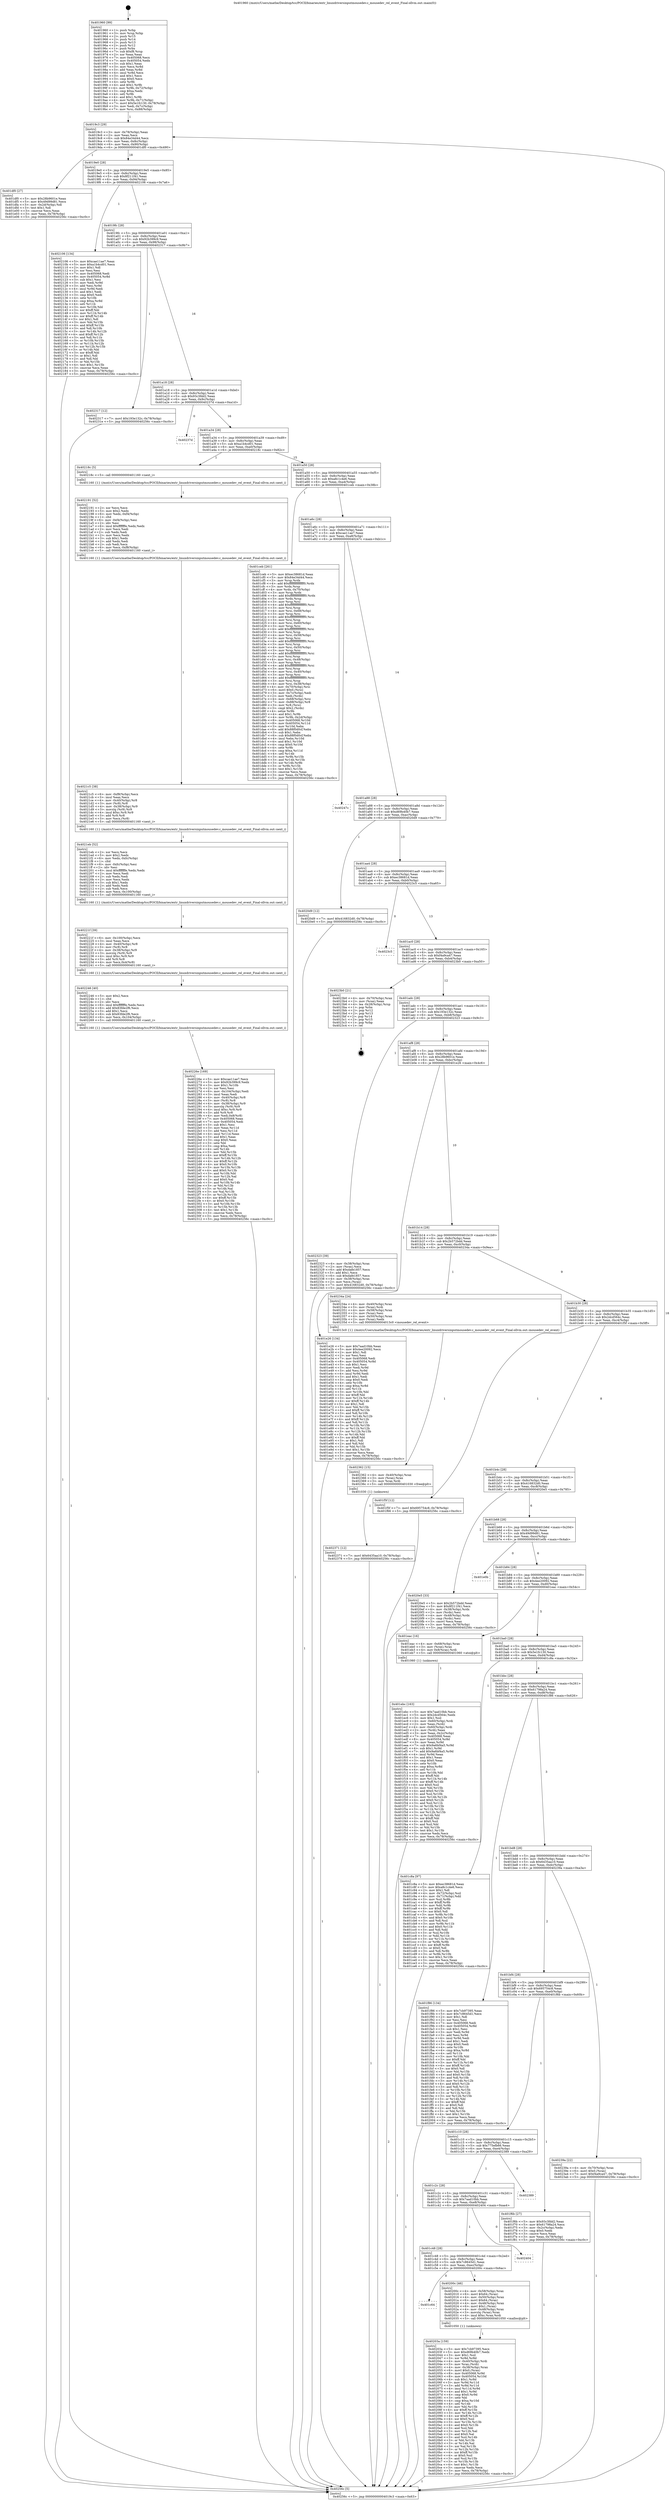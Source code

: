 digraph "0x401960" {
  label = "0x401960 (/mnt/c/Users/mathe/Desktop/tcc/POCII/binaries/extr_linuxdriversinputmousedev.c_mousedev_rel_event_Final-ollvm.out::main(0))"
  labelloc = "t"
  node[shape=record]

  Entry [label="",width=0.3,height=0.3,shape=circle,fillcolor=black,style=filled]
  "0x4019c3" [label="{
     0x4019c3 [29]\l
     | [instrs]\l
     &nbsp;&nbsp;0x4019c3 \<+3\>: mov -0x78(%rbp),%eax\l
     &nbsp;&nbsp;0x4019c6 \<+2\>: mov %eax,%ecx\l
     &nbsp;&nbsp;0x4019c8 \<+6\>: sub $0x84e34d44,%ecx\l
     &nbsp;&nbsp;0x4019ce \<+6\>: mov %eax,-0x8c(%rbp)\l
     &nbsp;&nbsp;0x4019d4 \<+6\>: mov %ecx,-0x90(%rbp)\l
     &nbsp;&nbsp;0x4019da \<+6\>: je 0000000000401df0 \<main+0x490\>\l
  }"]
  "0x401df0" [label="{
     0x401df0 [27]\l
     | [instrs]\l
     &nbsp;&nbsp;0x401df0 \<+5\>: mov $0x28b9601e,%eax\l
     &nbsp;&nbsp;0x401df5 \<+5\>: mov $0x49d99d81,%ecx\l
     &nbsp;&nbsp;0x401dfa \<+3\>: mov -0x2d(%rbp),%dl\l
     &nbsp;&nbsp;0x401dfd \<+3\>: test $0x1,%dl\l
     &nbsp;&nbsp;0x401e00 \<+3\>: cmovne %ecx,%eax\l
     &nbsp;&nbsp;0x401e03 \<+3\>: mov %eax,-0x78(%rbp)\l
     &nbsp;&nbsp;0x401e06 \<+5\>: jmp 000000000040256c \<main+0xc0c\>\l
  }"]
  "0x4019e0" [label="{
     0x4019e0 [28]\l
     | [instrs]\l
     &nbsp;&nbsp;0x4019e0 \<+5\>: jmp 00000000004019e5 \<main+0x85\>\l
     &nbsp;&nbsp;0x4019e5 \<+6\>: mov -0x8c(%rbp),%eax\l
     &nbsp;&nbsp;0x4019eb \<+5\>: sub $0x8f211f41,%eax\l
     &nbsp;&nbsp;0x4019f0 \<+6\>: mov %eax,-0x94(%rbp)\l
     &nbsp;&nbsp;0x4019f6 \<+6\>: je 0000000000402106 \<main+0x7a6\>\l
  }"]
  Exit [label="",width=0.3,height=0.3,shape=circle,fillcolor=black,style=filled,peripheries=2]
  "0x402106" [label="{
     0x402106 [134]\l
     | [instrs]\l
     &nbsp;&nbsp;0x402106 \<+5\>: mov $0xcae11ae7,%eax\l
     &nbsp;&nbsp;0x40210b \<+5\>: mov $0xa1b4cd01,%ecx\l
     &nbsp;&nbsp;0x402110 \<+2\>: mov $0x1,%dl\l
     &nbsp;&nbsp;0x402112 \<+2\>: xor %esi,%esi\l
     &nbsp;&nbsp;0x402114 \<+7\>: mov 0x405068,%edi\l
     &nbsp;&nbsp;0x40211b \<+8\>: mov 0x405054,%r8d\l
     &nbsp;&nbsp;0x402123 \<+3\>: sub $0x1,%esi\l
     &nbsp;&nbsp;0x402126 \<+3\>: mov %edi,%r9d\l
     &nbsp;&nbsp;0x402129 \<+3\>: add %esi,%r9d\l
     &nbsp;&nbsp;0x40212c \<+4\>: imul %r9d,%edi\l
     &nbsp;&nbsp;0x402130 \<+3\>: and $0x1,%edi\l
     &nbsp;&nbsp;0x402133 \<+3\>: cmp $0x0,%edi\l
     &nbsp;&nbsp;0x402136 \<+4\>: sete %r10b\l
     &nbsp;&nbsp;0x40213a \<+4\>: cmp $0xa,%r8d\l
     &nbsp;&nbsp;0x40213e \<+4\>: setl %r11b\l
     &nbsp;&nbsp;0x402142 \<+3\>: mov %r10b,%bl\l
     &nbsp;&nbsp;0x402145 \<+3\>: xor $0xff,%bl\l
     &nbsp;&nbsp;0x402148 \<+3\>: mov %r11b,%r14b\l
     &nbsp;&nbsp;0x40214b \<+4\>: xor $0xff,%r14b\l
     &nbsp;&nbsp;0x40214f \<+3\>: xor $0x1,%dl\l
     &nbsp;&nbsp;0x402152 \<+3\>: mov %bl,%r15b\l
     &nbsp;&nbsp;0x402155 \<+4\>: and $0xff,%r15b\l
     &nbsp;&nbsp;0x402159 \<+3\>: and %dl,%r10b\l
     &nbsp;&nbsp;0x40215c \<+3\>: mov %r14b,%r12b\l
     &nbsp;&nbsp;0x40215f \<+4\>: and $0xff,%r12b\l
     &nbsp;&nbsp;0x402163 \<+3\>: and %dl,%r11b\l
     &nbsp;&nbsp;0x402166 \<+3\>: or %r10b,%r15b\l
     &nbsp;&nbsp;0x402169 \<+3\>: or %r11b,%r12b\l
     &nbsp;&nbsp;0x40216c \<+3\>: xor %r12b,%r15b\l
     &nbsp;&nbsp;0x40216f \<+3\>: or %r14b,%bl\l
     &nbsp;&nbsp;0x402172 \<+3\>: xor $0xff,%bl\l
     &nbsp;&nbsp;0x402175 \<+3\>: or $0x1,%dl\l
     &nbsp;&nbsp;0x402178 \<+2\>: and %dl,%bl\l
     &nbsp;&nbsp;0x40217a \<+3\>: or %bl,%r15b\l
     &nbsp;&nbsp;0x40217d \<+4\>: test $0x1,%r15b\l
     &nbsp;&nbsp;0x402181 \<+3\>: cmovne %ecx,%eax\l
     &nbsp;&nbsp;0x402184 \<+3\>: mov %eax,-0x78(%rbp)\l
     &nbsp;&nbsp;0x402187 \<+5\>: jmp 000000000040256c \<main+0xc0c\>\l
  }"]
  "0x4019fc" [label="{
     0x4019fc [28]\l
     | [instrs]\l
     &nbsp;&nbsp;0x4019fc \<+5\>: jmp 0000000000401a01 \<main+0xa1\>\l
     &nbsp;&nbsp;0x401a01 \<+6\>: mov -0x8c(%rbp),%eax\l
     &nbsp;&nbsp;0x401a07 \<+5\>: sub $0x92b399c9,%eax\l
     &nbsp;&nbsp;0x401a0c \<+6\>: mov %eax,-0x98(%rbp)\l
     &nbsp;&nbsp;0x401a12 \<+6\>: je 0000000000402317 \<main+0x9b7\>\l
  }"]
  "0x402371" [label="{
     0x402371 [12]\l
     | [instrs]\l
     &nbsp;&nbsp;0x402371 \<+7\>: movl $0x6435aa10,-0x78(%rbp)\l
     &nbsp;&nbsp;0x402378 \<+5\>: jmp 000000000040256c \<main+0xc0c\>\l
  }"]
  "0x402317" [label="{
     0x402317 [12]\l
     | [instrs]\l
     &nbsp;&nbsp;0x402317 \<+7\>: movl $0x193e132c,-0x78(%rbp)\l
     &nbsp;&nbsp;0x40231e \<+5\>: jmp 000000000040256c \<main+0xc0c\>\l
  }"]
  "0x401a18" [label="{
     0x401a18 [28]\l
     | [instrs]\l
     &nbsp;&nbsp;0x401a18 \<+5\>: jmp 0000000000401a1d \<main+0xbd\>\l
     &nbsp;&nbsp;0x401a1d \<+6\>: mov -0x8c(%rbp),%eax\l
     &nbsp;&nbsp;0x401a23 \<+5\>: sub $0x93c3fdd2,%eax\l
     &nbsp;&nbsp;0x401a28 \<+6\>: mov %eax,-0x9c(%rbp)\l
     &nbsp;&nbsp;0x401a2e \<+6\>: je 000000000040237d \<main+0xa1d\>\l
  }"]
  "0x402362" [label="{
     0x402362 [15]\l
     | [instrs]\l
     &nbsp;&nbsp;0x402362 \<+4\>: mov -0x40(%rbp),%rax\l
     &nbsp;&nbsp;0x402366 \<+3\>: mov (%rax),%rax\l
     &nbsp;&nbsp;0x402369 \<+3\>: mov %rax,%rdi\l
     &nbsp;&nbsp;0x40236c \<+5\>: call 0000000000401030 \<free@plt\>\l
     | [calls]\l
     &nbsp;&nbsp;0x401030 \{1\} (unknown)\l
  }"]
  "0x40237d" [label="{
     0x40237d\l
  }", style=dashed]
  "0x401a34" [label="{
     0x401a34 [28]\l
     | [instrs]\l
     &nbsp;&nbsp;0x401a34 \<+5\>: jmp 0000000000401a39 \<main+0xd9\>\l
     &nbsp;&nbsp;0x401a39 \<+6\>: mov -0x8c(%rbp),%eax\l
     &nbsp;&nbsp;0x401a3f \<+5\>: sub $0xa1b4cd01,%eax\l
     &nbsp;&nbsp;0x401a44 \<+6\>: mov %eax,-0xa0(%rbp)\l
     &nbsp;&nbsp;0x401a4a \<+6\>: je 000000000040218c \<main+0x82c\>\l
  }"]
  "0x40226e" [label="{
     0x40226e [169]\l
     | [instrs]\l
     &nbsp;&nbsp;0x40226e \<+5\>: mov $0xcae11ae7,%ecx\l
     &nbsp;&nbsp;0x402273 \<+5\>: mov $0x92b399c9,%edx\l
     &nbsp;&nbsp;0x402278 \<+3\>: mov $0x1,%r10b\l
     &nbsp;&nbsp;0x40227b \<+2\>: xor %esi,%esi\l
     &nbsp;&nbsp;0x40227d \<+6\>: mov -0x104(%rbp),%edi\l
     &nbsp;&nbsp;0x402283 \<+3\>: imul %eax,%edi\l
     &nbsp;&nbsp;0x402286 \<+4\>: mov -0x40(%rbp),%r8\l
     &nbsp;&nbsp;0x40228a \<+3\>: mov (%r8),%r8\l
     &nbsp;&nbsp;0x40228d \<+4\>: mov -0x38(%rbp),%r9\l
     &nbsp;&nbsp;0x402291 \<+3\>: movslq (%r9),%r9\l
     &nbsp;&nbsp;0x402294 \<+4\>: imul $0xc,%r9,%r9\l
     &nbsp;&nbsp;0x402298 \<+3\>: add %r9,%r8\l
     &nbsp;&nbsp;0x40229b \<+4\>: mov %edi,0x8(%r8)\l
     &nbsp;&nbsp;0x40229f \<+7\>: mov 0x405068,%eax\l
     &nbsp;&nbsp;0x4022a6 \<+7\>: mov 0x405054,%edi\l
     &nbsp;&nbsp;0x4022ad \<+3\>: sub $0x1,%esi\l
     &nbsp;&nbsp;0x4022b0 \<+3\>: mov %eax,%r11d\l
     &nbsp;&nbsp;0x4022b3 \<+3\>: add %esi,%r11d\l
     &nbsp;&nbsp;0x4022b6 \<+4\>: imul %r11d,%eax\l
     &nbsp;&nbsp;0x4022ba \<+3\>: and $0x1,%eax\l
     &nbsp;&nbsp;0x4022bd \<+3\>: cmp $0x0,%eax\l
     &nbsp;&nbsp;0x4022c0 \<+3\>: sete %bl\l
     &nbsp;&nbsp;0x4022c3 \<+3\>: cmp $0xa,%edi\l
     &nbsp;&nbsp;0x4022c6 \<+4\>: setl %r14b\l
     &nbsp;&nbsp;0x4022ca \<+3\>: mov %bl,%r15b\l
     &nbsp;&nbsp;0x4022cd \<+4\>: xor $0xff,%r15b\l
     &nbsp;&nbsp;0x4022d1 \<+3\>: mov %r14b,%r12b\l
     &nbsp;&nbsp;0x4022d4 \<+4\>: xor $0xff,%r12b\l
     &nbsp;&nbsp;0x4022d8 \<+4\>: xor $0x0,%r10b\l
     &nbsp;&nbsp;0x4022dc \<+3\>: mov %r15b,%r13b\l
     &nbsp;&nbsp;0x4022df \<+4\>: and $0x0,%r13b\l
     &nbsp;&nbsp;0x4022e3 \<+3\>: and %r10b,%bl\l
     &nbsp;&nbsp;0x4022e6 \<+3\>: mov %r12b,%al\l
     &nbsp;&nbsp;0x4022e9 \<+2\>: and $0x0,%al\l
     &nbsp;&nbsp;0x4022eb \<+3\>: and %r10b,%r14b\l
     &nbsp;&nbsp;0x4022ee \<+3\>: or %bl,%r13b\l
     &nbsp;&nbsp;0x4022f1 \<+3\>: or %r14b,%al\l
     &nbsp;&nbsp;0x4022f4 \<+3\>: xor %al,%r13b\l
     &nbsp;&nbsp;0x4022f7 \<+3\>: or %r12b,%r15b\l
     &nbsp;&nbsp;0x4022fa \<+4\>: xor $0xff,%r15b\l
     &nbsp;&nbsp;0x4022fe \<+4\>: or $0x0,%r10b\l
     &nbsp;&nbsp;0x402302 \<+3\>: and %r10b,%r15b\l
     &nbsp;&nbsp;0x402305 \<+3\>: or %r15b,%r13b\l
     &nbsp;&nbsp;0x402308 \<+4\>: test $0x1,%r13b\l
     &nbsp;&nbsp;0x40230c \<+3\>: cmovne %edx,%ecx\l
     &nbsp;&nbsp;0x40230f \<+3\>: mov %ecx,-0x78(%rbp)\l
     &nbsp;&nbsp;0x402312 \<+5\>: jmp 000000000040256c \<main+0xc0c\>\l
  }"]
  "0x40218c" [label="{
     0x40218c [5]\l
     | [instrs]\l
     &nbsp;&nbsp;0x40218c \<+5\>: call 0000000000401160 \<next_i\>\l
     | [calls]\l
     &nbsp;&nbsp;0x401160 \{1\} (/mnt/c/Users/mathe/Desktop/tcc/POCII/binaries/extr_linuxdriversinputmousedev.c_mousedev_rel_event_Final-ollvm.out::next_i)\l
  }"]
  "0x401a50" [label="{
     0x401a50 [28]\l
     | [instrs]\l
     &nbsp;&nbsp;0x401a50 \<+5\>: jmp 0000000000401a55 \<main+0xf5\>\l
     &nbsp;&nbsp;0x401a55 \<+6\>: mov -0x8c(%rbp),%eax\l
     &nbsp;&nbsp;0x401a5b \<+5\>: sub $0xa8c1c4e6,%eax\l
     &nbsp;&nbsp;0x401a60 \<+6\>: mov %eax,-0xa4(%rbp)\l
     &nbsp;&nbsp;0x401a66 \<+6\>: je 0000000000401ceb \<main+0x38b\>\l
  }"]
  "0x402246" [label="{
     0x402246 [40]\l
     | [instrs]\l
     &nbsp;&nbsp;0x402246 \<+5\>: mov $0x2,%ecx\l
     &nbsp;&nbsp;0x40224b \<+1\>: cltd\l
     &nbsp;&nbsp;0x40224c \<+2\>: idiv %ecx\l
     &nbsp;&nbsp;0x40224e \<+6\>: imul $0xfffffffe,%edx,%ecx\l
     &nbsp;&nbsp;0x402254 \<+6\>: add $0x83fde2f6,%ecx\l
     &nbsp;&nbsp;0x40225a \<+3\>: add $0x1,%ecx\l
     &nbsp;&nbsp;0x40225d \<+6\>: sub $0x83fde2f6,%ecx\l
     &nbsp;&nbsp;0x402263 \<+6\>: mov %ecx,-0x104(%rbp)\l
     &nbsp;&nbsp;0x402269 \<+5\>: call 0000000000401160 \<next_i\>\l
     | [calls]\l
     &nbsp;&nbsp;0x401160 \{1\} (/mnt/c/Users/mathe/Desktop/tcc/POCII/binaries/extr_linuxdriversinputmousedev.c_mousedev_rel_event_Final-ollvm.out::next_i)\l
  }"]
  "0x401ceb" [label="{
     0x401ceb [261]\l
     | [instrs]\l
     &nbsp;&nbsp;0x401ceb \<+5\>: mov $0xec38681d,%eax\l
     &nbsp;&nbsp;0x401cf0 \<+5\>: mov $0x84e34d44,%ecx\l
     &nbsp;&nbsp;0x401cf5 \<+3\>: mov %rsp,%rdx\l
     &nbsp;&nbsp;0x401cf8 \<+4\>: add $0xfffffffffffffff0,%rdx\l
     &nbsp;&nbsp;0x401cfc \<+3\>: mov %rdx,%rsp\l
     &nbsp;&nbsp;0x401cff \<+4\>: mov %rdx,-0x70(%rbp)\l
     &nbsp;&nbsp;0x401d03 \<+3\>: mov %rsp,%rdx\l
     &nbsp;&nbsp;0x401d06 \<+4\>: add $0xfffffffffffffff0,%rdx\l
     &nbsp;&nbsp;0x401d0a \<+3\>: mov %rdx,%rsp\l
     &nbsp;&nbsp;0x401d0d \<+3\>: mov %rsp,%rsi\l
     &nbsp;&nbsp;0x401d10 \<+4\>: add $0xfffffffffffffff0,%rsi\l
     &nbsp;&nbsp;0x401d14 \<+3\>: mov %rsi,%rsp\l
     &nbsp;&nbsp;0x401d17 \<+4\>: mov %rsi,-0x68(%rbp)\l
     &nbsp;&nbsp;0x401d1b \<+3\>: mov %rsp,%rsi\l
     &nbsp;&nbsp;0x401d1e \<+4\>: add $0xfffffffffffffff0,%rsi\l
     &nbsp;&nbsp;0x401d22 \<+3\>: mov %rsi,%rsp\l
     &nbsp;&nbsp;0x401d25 \<+4\>: mov %rsi,-0x60(%rbp)\l
     &nbsp;&nbsp;0x401d29 \<+3\>: mov %rsp,%rsi\l
     &nbsp;&nbsp;0x401d2c \<+4\>: add $0xfffffffffffffff0,%rsi\l
     &nbsp;&nbsp;0x401d30 \<+3\>: mov %rsi,%rsp\l
     &nbsp;&nbsp;0x401d33 \<+4\>: mov %rsi,-0x58(%rbp)\l
     &nbsp;&nbsp;0x401d37 \<+3\>: mov %rsp,%rsi\l
     &nbsp;&nbsp;0x401d3a \<+4\>: add $0xfffffffffffffff0,%rsi\l
     &nbsp;&nbsp;0x401d3e \<+3\>: mov %rsi,%rsp\l
     &nbsp;&nbsp;0x401d41 \<+4\>: mov %rsi,-0x50(%rbp)\l
     &nbsp;&nbsp;0x401d45 \<+3\>: mov %rsp,%rsi\l
     &nbsp;&nbsp;0x401d48 \<+4\>: add $0xfffffffffffffff0,%rsi\l
     &nbsp;&nbsp;0x401d4c \<+3\>: mov %rsi,%rsp\l
     &nbsp;&nbsp;0x401d4f \<+4\>: mov %rsi,-0x48(%rbp)\l
     &nbsp;&nbsp;0x401d53 \<+3\>: mov %rsp,%rsi\l
     &nbsp;&nbsp;0x401d56 \<+4\>: add $0xfffffffffffffff0,%rsi\l
     &nbsp;&nbsp;0x401d5a \<+3\>: mov %rsi,%rsp\l
     &nbsp;&nbsp;0x401d5d \<+4\>: mov %rsi,-0x40(%rbp)\l
     &nbsp;&nbsp;0x401d61 \<+3\>: mov %rsp,%rsi\l
     &nbsp;&nbsp;0x401d64 \<+4\>: add $0xfffffffffffffff0,%rsi\l
     &nbsp;&nbsp;0x401d68 \<+3\>: mov %rsi,%rsp\l
     &nbsp;&nbsp;0x401d6b \<+4\>: mov %rsi,-0x38(%rbp)\l
     &nbsp;&nbsp;0x401d6f \<+4\>: mov -0x70(%rbp),%rsi\l
     &nbsp;&nbsp;0x401d73 \<+6\>: movl $0x0,(%rsi)\l
     &nbsp;&nbsp;0x401d79 \<+3\>: mov -0x7c(%rbp),%edi\l
     &nbsp;&nbsp;0x401d7c \<+2\>: mov %edi,(%rdx)\l
     &nbsp;&nbsp;0x401d7e \<+4\>: mov -0x68(%rbp),%rsi\l
     &nbsp;&nbsp;0x401d82 \<+7\>: mov -0x88(%rbp),%r8\l
     &nbsp;&nbsp;0x401d89 \<+3\>: mov %r8,(%rsi)\l
     &nbsp;&nbsp;0x401d8c \<+3\>: cmpl $0x2,(%rdx)\l
     &nbsp;&nbsp;0x401d8f \<+4\>: setne %r9b\l
     &nbsp;&nbsp;0x401d93 \<+4\>: and $0x1,%r9b\l
     &nbsp;&nbsp;0x401d97 \<+4\>: mov %r9b,-0x2d(%rbp)\l
     &nbsp;&nbsp;0x401d9b \<+8\>: mov 0x405068,%r10d\l
     &nbsp;&nbsp;0x401da3 \<+8\>: mov 0x405054,%r11d\l
     &nbsp;&nbsp;0x401dab \<+3\>: mov %r10d,%ebx\l
     &nbsp;&nbsp;0x401dae \<+6\>: add $0x88f0d0cf,%ebx\l
     &nbsp;&nbsp;0x401db4 \<+3\>: sub $0x1,%ebx\l
     &nbsp;&nbsp;0x401db7 \<+6\>: sub $0x88f0d0cf,%ebx\l
     &nbsp;&nbsp;0x401dbd \<+4\>: imul %ebx,%r10d\l
     &nbsp;&nbsp;0x401dc1 \<+4\>: and $0x1,%r10d\l
     &nbsp;&nbsp;0x401dc5 \<+4\>: cmp $0x0,%r10d\l
     &nbsp;&nbsp;0x401dc9 \<+4\>: sete %r9b\l
     &nbsp;&nbsp;0x401dcd \<+4\>: cmp $0xa,%r11d\l
     &nbsp;&nbsp;0x401dd1 \<+4\>: setl %r14b\l
     &nbsp;&nbsp;0x401dd5 \<+3\>: mov %r9b,%r15b\l
     &nbsp;&nbsp;0x401dd8 \<+3\>: and %r14b,%r15b\l
     &nbsp;&nbsp;0x401ddb \<+3\>: xor %r14b,%r9b\l
     &nbsp;&nbsp;0x401dde \<+3\>: or %r9b,%r15b\l
     &nbsp;&nbsp;0x401de1 \<+4\>: test $0x1,%r15b\l
     &nbsp;&nbsp;0x401de5 \<+3\>: cmovne %ecx,%eax\l
     &nbsp;&nbsp;0x401de8 \<+3\>: mov %eax,-0x78(%rbp)\l
     &nbsp;&nbsp;0x401deb \<+5\>: jmp 000000000040256c \<main+0xc0c\>\l
  }"]
  "0x401a6c" [label="{
     0x401a6c [28]\l
     | [instrs]\l
     &nbsp;&nbsp;0x401a6c \<+5\>: jmp 0000000000401a71 \<main+0x111\>\l
     &nbsp;&nbsp;0x401a71 \<+6\>: mov -0x8c(%rbp),%eax\l
     &nbsp;&nbsp;0x401a77 \<+5\>: sub $0xcae11ae7,%eax\l
     &nbsp;&nbsp;0x401a7c \<+6\>: mov %eax,-0xa8(%rbp)\l
     &nbsp;&nbsp;0x401a82 \<+6\>: je 000000000040247c \<main+0xb1c\>\l
  }"]
  "0x40221f" [label="{
     0x40221f [39]\l
     | [instrs]\l
     &nbsp;&nbsp;0x40221f \<+6\>: mov -0x100(%rbp),%ecx\l
     &nbsp;&nbsp;0x402225 \<+3\>: imul %eax,%ecx\l
     &nbsp;&nbsp;0x402228 \<+4\>: mov -0x40(%rbp),%r8\l
     &nbsp;&nbsp;0x40222c \<+3\>: mov (%r8),%r8\l
     &nbsp;&nbsp;0x40222f \<+4\>: mov -0x38(%rbp),%r9\l
     &nbsp;&nbsp;0x402233 \<+3\>: movslq (%r9),%r9\l
     &nbsp;&nbsp;0x402236 \<+4\>: imul $0xc,%r9,%r9\l
     &nbsp;&nbsp;0x40223a \<+3\>: add %r9,%r8\l
     &nbsp;&nbsp;0x40223d \<+4\>: mov %ecx,0x4(%r8)\l
     &nbsp;&nbsp;0x402241 \<+5\>: call 0000000000401160 \<next_i\>\l
     | [calls]\l
     &nbsp;&nbsp;0x401160 \{1\} (/mnt/c/Users/mathe/Desktop/tcc/POCII/binaries/extr_linuxdriversinputmousedev.c_mousedev_rel_event_Final-ollvm.out::next_i)\l
  }"]
  "0x40247c" [label="{
     0x40247c\l
  }", style=dashed]
  "0x401a88" [label="{
     0x401a88 [28]\l
     | [instrs]\l
     &nbsp;&nbsp;0x401a88 \<+5\>: jmp 0000000000401a8d \<main+0x12d\>\l
     &nbsp;&nbsp;0x401a8d \<+6\>: mov -0x8c(%rbp),%eax\l
     &nbsp;&nbsp;0x401a93 \<+5\>: sub $0xd69b40b7,%eax\l
     &nbsp;&nbsp;0x401a98 \<+6\>: mov %eax,-0xac(%rbp)\l
     &nbsp;&nbsp;0x401a9e \<+6\>: je 00000000004020d9 \<main+0x779\>\l
  }"]
  "0x4021eb" [label="{
     0x4021eb [52]\l
     | [instrs]\l
     &nbsp;&nbsp;0x4021eb \<+2\>: xor %ecx,%ecx\l
     &nbsp;&nbsp;0x4021ed \<+5\>: mov $0x2,%edx\l
     &nbsp;&nbsp;0x4021f2 \<+6\>: mov %edx,-0xfc(%rbp)\l
     &nbsp;&nbsp;0x4021f8 \<+1\>: cltd\l
     &nbsp;&nbsp;0x4021f9 \<+6\>: mov -0xfc(%rbp),%esi\l
     &nbsp;&nbsp;0x4021ff \<+2\>: idiv %esi\l
     &nbsp;&nbsp;0x402201 \<+6\>: imul $0xfffffffe,%edx,%edx\l
     &nbsp;&nbsp;0x402207 \<+2\>: mov %ecx,%edi\l
     &nbsp;&nbsp;0x402209 \<+2\>: sub %edx,%edi\l
     &nbsp;&nbsp;0x40220b \<+2\>: mov %ecx,%edx\l
     &nbsp;&nbsp;0x40220d \<+3\>: sub $0x1,%edx\l
     &nbsp;&nbsp;0x402210 \<+2\>: add %edx,%edi\l
     &nbsp;&nbsp;0x402212 \<+2\>: sub %edi,%ecx\l
     &nbsp;&nbsp;0x402214 \<+6\>: mov %ecx,-0x100(%rbp)\l
     &nbsp;&nbsp;0x40221a \<+5\>: call 0000000000401160 \<next_i\>\l
     | [calls]\l
     &nbsp;&nbsp;0x401160 \{1\} (/mnt/c/Users/mathe/Desktop/tcc/POCII/binaries/extr_linuxdriversinputmousedev.c_mousedev_rel_event_Final-ollvm.out::next_i)\l
  }"]
  "0x4020d9" [label="{
     0x4020d9 [12]\l
     | [instrs]\l
     &nbsp;&nbsp;0x4020d9 \<+7\>: movl $0x416832d0,-0x78(%rbp)\l
     &nbsp;&nbsp;0x4020e0 \<+5\>: jmp 000000000040256c \<main+0xc0c\>\l
  }"]
  "0x401aa4" [label="{
     0x401aa4 [28]\l
     | [instrs]\l
     &nbsp;&nbsp;0x401aa4 \<+5\>: jmp 0000000000401aa9 \<main+0x149\>\l
     &nbsp;&nbsp;0x401aa9 \<+6\>: mov -0x8c(%rbp),%eax\l
     &nbsp;&nbsp;0x401aaf \<+5\>: sub $0xec38681d,%eax\l
     &nbsp;&nbsp;0x401ab4 \<+6\>: mov %eax,-0xb0(%rbp)\l
     &nbsp;&nbsp;0x401aba \<+6\>: je 00000000004023c5 \<main+0xa65\>\l
  }"]
  "0x4021c5" [label="{
     0x4021c5 [38]\l
     | [instrs]\l
     &nbsp;&nbsp;0x4021c5 \<+6\>: mov -0xf8(%rbp),%ecx\l
     &nbsp;&nbsp;0x4021cb \<+3\>: imul %eax,%ecx\l
     &nbsp;&nbsp;0x4021ce \<+4\>: mov -0x40(%rbp),%r8\l
     &nbsp;&nbsp;0x4021d2 \<+3\>: mov (%r8),%r8\l
     &nbsp;&nbsp;0x4021d5 \<+4\>: mov -0x38(%rbp),%r9\l
     &nbsp;&nbsp;0x4021d9 \<+3\>: movslq (%r9),%r9\l
     &nbsp;&nbsp;0x4021dc \<+4\>: imul $0xc,%r9,%r9\l
     &nbsp;&nbsp;0x4021e0 \<+3\>: add %r9,%r8\l
     &nbsp;&nbsp;0x4021e3 \<+3\>: mov %ecx,(%r8)\l
     &nbsp;&nbsp;0x4021e6 \<+5\>: call 0000000000401160 \<next_i\>\l
     | [calls]\l
     &nbsp;&nbsp;0x401160 \{1\} (/mnt/c/Users/mathe/Desktop/tcc/POCII/binaries/extr_linuxdriversinputmousedev.c_mousedev_rel_event_Final-ollvm.out::next_i)\l
  }"]
  "0x4023c5" [label="{
     0x4023c5\l
  }", style=dashed]
  "0x401ac0" [label="{
     0x401ac0 [28]\l
     | [instrs]\l
     &nbsp;&nbsp;0x401ac0 \<+5\>: jmp 0000000000401ac5 \<main+0x165\>\l
     &nbsp;&nbsp;0x401ac5 \<+6\>: mov -0x8c(%rbp),%eax\l
     &nbsp;&nbsp;0x401acb \<+5\>: sub $0xf4a9ca47,%eax\l
     &nbsp;&nbsp;0x401ad0 \<+6\>: mov %eax,-0xb4(%rbp)\l
     &nbsp;&nbsp;0x401ad6 \<+6\>: je 00000000004023b0 \<main+0xa50\>\l
  }"]
  "0x402191" [label="{
     0x402191 [52]\l
     | [instrs]\l
     &nbsp;&nbsp;0x402191 \<+2\>: xor %ecx,%ecx\l
     &nbsp;&nbsp;0x402193 \<+5\>: mov $0x2,%edx\l
     &nbsp;&nbsp;0x402198 \<+6\>: mov %edx,-0xf4(%rbp)\l
     &nbsp;&nbsp;0x40219e \<+1\>: cltd\l
     &nbsp;&nbsp;0x40219f \<+6\>: mov -0xf4(%rbp),%esi\l
     &nbsp;&nbsp;0x4021a5 \<+2\>: idiv %esi\l
     &nbsp;&nbsp;0x4021a7 \<+6\>: imul $0xfffffffe,%edx,%edx\l
     &nbsp;&nbsp;0x4021ad \<+2\>: mov %ecx,%edi\l
     &nbsp;&nbsp;0x4021af \<+2\>: sub %edx,%edi\l
     &nbsp;&nbsp;0x4021b1 \<+2\>: mov %ecx,%edx\l
     &nbsp;&nbsp;0x4021b3 \<+3\>: sub $0x1,%edx\l
     &nbsp;&nbsp;0x4021b6 \<+2\>: add %edx,%edi\l
     &nbsp;&nbsp;0x4021b8 \<+2\>: sub %edi,%ecx\l
     &nbsp;&nbsp;0x4021ba \<+6\>: mov %ecx,-0xf8(%rbp)\l
     &nbsp;&nbsp;0x4021c0 \<+5\>: call 0000000000401160 \<next_i\>\l
     | [calls]\l
     &nbsp;&nbsp;0x401160 \{1\} (/mnt/c/Users/mathe/Desktop/tcc/POCII/binaries/extr_linuxdriversinputmousedev.c_mousedev_rel_event_Final-ollvm.out::next_i)\l
  }"]
  "0x4023b0" [label="{
     0x4023b0 [21]\l
     | [instrs]\l
     &nbsp;&nbsp;0x4023b0 \<+4\>: mov -0x70(%rbp),%rax\l
     &nbsp;&nbsp;0x4023b4 \<+2\>: mov (%rax),%eax\l
     &nbsp;&nbsp;0x4023b6 \<+4\>: lea -0x28(%rbp),%rsp\l
     &nbsp;&nbsp;0x4023ba \<+1\>: pop %rbx\l
     &nbsp;&nbsp;0x4023bb \<+2\>: pop %r12\l
     &nbsp;&nbsp;0x4023bd \<+2\>: pop %r13\l
     &nbsp;&nbsp;0x4023bf \<+2\>: pop %r14\l
     &nbsp;&nbsp;0x4023c1 \<+2\>: pop %r15\l
     &nbsp;&nbsp;0x4023c3 \<+1\>: pop %rbp\l
     &nbsp;&nbsp;0x4023c4 \<+1\>: ret\l
  }"]
  "0x401adc" [label="{
     0x401adc [28]\l
     | [instrs]\l
     &nbsp;&nbsp;0x401adc \<+5\>: jmp 0000000000401ae1 \<main+0x181\>\l
     &nbsp;&nbsp;0x401ae1 \<+6\>: mov -0x8c(%rbp),%eax\l
     &nbsp;&nbsp;0x401ae7 \<+5\>: sub $0x193e132c,%eax\l
     &nbsp;&nbsp;0x401aec \<+6\>: mov %eax,-0xb8(%rbp)\l
     &nbsp;&nbsp;0x401af2 \<+6\>: je 0000000000402323 \<main+0x9c3\>\l
  }"]
  "0x40203a" [label="{
     0x40203a [159]\l
     | [instrs]\l
     &nbsp;&nbsp;0x40203a \<+5\>: mov $0x7cb97395,%ecx\l
     &nbsp;&nbsp;0x40203f \<+5\>: mov $0xd69b40b7,%edx\l
     &nbsp;&nbsp;0x402044 \<+3\>: mov $0x1,%sil\l
     &nbsp;&nbsp;0x402047 \<+3\>: xor %r8d,%r8d\l
     &nbsp;&nbsp;0x40204a \<+4\>: mov -0x40(%rbp),%rdi\l
     &nbsp;&nbsp;0x40204e \<+3\>: mov %rax,(%rdi)\l
     &nbsp;&nbsp;0x402051 \<+4\>: mov -0x38(%rbp),%rax\l
     &nbsp;&nbsp;0x402055 \<+6\>: movl $0x0,(%rax)\l
     &nbsp;&nbsp;0x40205b \<+8\>: mov 0x405068,%r9d\l
     &nbsp;&nbsp;0x402063 \<+8\>: mov 0x405054,%r10d\l
     &nbsp;&nbsp;0x40206b \<+4\>: sub $0x1,%r8d\l
     &nbsp;&nbsp;0x40206f \<+3\>: mov %r9d,%r11d\l
     &nbsp;&nbsp;0x402072 \<+3\>: add %r8d,%r11d\l
     &nbsp;&nbsp;0x402075 \<+4\>: imul %r11d,%r9d\l
     &nbsp;&nbsp;0x402079 \<+4\>: and $0x1,%r9d\l
     &nbsp;&nbsp;0x40207d \<+4\>: cmp $0x0,%r9d\l
     &nbsp;&nbsp;0x402081 \<+3\>: sete %bl\l
     &nbsp;&nbsp;0x402084 \<+4\>: cmp $0xa,%r10d\l
     &nbsp;&nbsp;0x402088 \<+4\>: setl %r14b\l
     &nbsp;&nbsp;0x40208c \<+3\>: mov %bl,%r15b\l
     &nbsp;&nbsp;0x40208f \<+4\>: xor $0xff,%r15b\l
     &nbsp;&nbsp;0x402093 \<+3\>: mov %r14b,%r12b\l
     &nbsp;&nbsp;0x402096 \<+4\>: xor $0xff,%r12b\l
     &nbsp;&nbsp;0x40209a \<+4\>: xor $0x0,%sil\l
     &nbsp;&nbsp;0x40209e \<+3\>: mov %r15b,%r13b\l
     &nbsp;&nbsp;0x4020a1 \<+4\>: and $0x0,%r13b\l
     &nbsp;&nbsp;0x4020a5 \<+3\>: and %sil,%bl\l
     &nbsp;&nbsp;0x4020a8 \<+3\>: mov %r12b,%al\l
     &nbsp;&nbsp;0x4020ab \<+2\>: and $0x0,%al\l
     &nbsp;&nbsp;0x4020ad \<+3\>: and %sil,%r14b\l
     &nbsp;&nbsp;0x4020b0 \<+3\>: or %bl,%r13b\l
     &nbsp;&nbsp;0x4020b3 \<+3\>: or %r14b,%al\l
     &nbsp;&nbsp;0x4020b6 \<+3\>: xor %al,%r13b\l
     &nbsp;&nbsp;0x4020b9 \<+3\>: or %r12b,%r15b\l
     &nbsp;&nbsp;0x4020bc \<+4\>: xor $0xff,%r15b\l
     &nbsp;&nbsp;0x4020c0 \<+4\>: or $0x0,%sil\l
     &nbsp;&nbsp;0x4020c4 \<+3\>: and %sil,%r15b\l
     &nbsp;&nbsp;0x4020c7 \<+3\>: or %r15b,%r13b\l
     &nbsp;&nbsp;0x4020ca \<+4\>: test $0x1,%r13b\l
     &nbsp;&nbsp;0x4020ce \<+3\>: cmovne %edx,%ecx\l
     &nbsp;&nbsp;0x4020d1 \<+3\>: mov %ecx,-0x78(%rbp)\l
     &nbsp;&nbsp;0x4020d4 \<+5\>: jmp 000000000040256c \<main+0xc0c\>\l
  }"]
  "0x402323" [label="{
     0x402323 [39]\l
     | [instrs]\l
     &nbsp;&nbsp;0x402323 \<+4\>: mov -0x38(%rbp),%rax\l
     &nbsp;&nbsp;0x402327 \<+2\>: mov (%rax),%ecx\l
     &nbsp;&nbsp;0x402329 \<+6\>: add $0xdafe1857,%ecx\l
     &nbsp;&nbsp;0x40232f \<+3\>: add $0x1,%ecx\l
     &nbsp;&nbsp;0x402332 \<+6\>: sub $0xdafe1857,%ecx\l
     &nbsp;&nbsp;0x402338 \<+4\>: mov -0x38(%rbp),%rax\l
     &nbsp;&nbsp;0x40233c \<+2\>: mov %ecx,(%rax)\l
     &nbsp;&nbsp;0x40233e \<+7\>: movl $0x416832d0,-0x78(%rbp)\l
     &nbsp;&nbsp;0x402345 \<+5\>: jmp 000000000040256c \<main+0xc0c\>\l
  }"]
  "0x401af8" [label="{
     0x401af8 [28]\l
     | [instrs]\l
     &nbsp;&nbsp;0x401af8 \<+5\>: jmp 0000000000401afd \<main+0x19d\>\l
     &nbsp;&nbsp;0x401afd \<+6\>: mov -0x8c(%rbp),%eax\l
     &nbsp;&nbsp;0x401b03 \<+5\>: sub $0x28b9601e,%eax\l
     &nbsp;&nbsp;0x401b08 \<+6\>: mov %eax,-0xbc(%rbp)\l
     &nbsp;&nbsp;0x401b0e \<+6\>: je 0000000000401e26 \<main+0x4c6\>\l
  }"]
  "0x401c64" [label="{
     0x401c64\l
  }", style=dashed]
  "0x401e26" [label="{
     0x401e26 [134]\l
     | [instrs]\l
     &nbsp;&nbsp;0x401e26 \<+5\>: mov $0x7aad10bb,%eax\l
     &nbsp;&nbsp;0x401e2b \<+5\>: mov $0x4ee20092,%ecx\l
     &nbsp;&nbsp;0x401e30 \<+2\>: mov $0x1,%dl\l
     &nbsp;&nbsp;0x401e32 \<+2\>: xor %esi,%esi\l
     &nbsp;&nbsp;0x401e34 \<+7\>: mov 0x405068,%edi\l
     &nbsp;&nbsp;0x401e3b \<+8\>: mov 0x405054,%r8d\l
     &nbsp;&nbsp;0x401e43 \<+3\>: sub $0x1,%esi\l
     &nbsp;&nbsp;0x401e46 \<+3\>: mov %edi,%r9d\l
     &nbsp;&nbsp;0x401e49 \<+3\>: add %esi,%r9d\l
     &nbsp;&nbsp;0x401e4c \<+4\>: imul %r9d,%edi\l
     &nbsp;&nbsp;0x401e50 \<+3\>: and $0x1,%edi\l
     &nbsp;&nbsp;0x401e53 \<+3\>: cmp $0x0,%edi\l
     &nbsp;&nbsp;0x401e56 \<+4\>: sete %r10b\l
     &nbsp;&nbsp;0x401e5a \<+4\>: cmp $0xa,%r8d\l
     &nbsp;&nbsp;0x401e5e \<+4\>: setl %r11b\l
     &nbsp;&nbsp;0x401e62 \<+3\>: mov %r10b,%bl\l
     &nbsp;&nbsp;0x401e65 \<+3\>: xor $0xff,%bl\l
     &nbsp;&nbsp;0x401e68 \<+3\>: mov %r11b,%r14b\l
     &nbsp;&nbsp;0x401e6b \<+4\>: xor $0xff,%r14b\l
     &nbsp;&nbsp;0x401e6f \<+3\>: xor $0x1,%dl\l
     &nbsp;&nbsp;0x401e72 \<+3\>: mov %bl,%r15b\l
     &nbsp;&nbsp;0x401e75 \<+4\>: and $0xff,%r15b\l
     &nbsp;&nbsp;0x401e79 \<+3\>: and %dl,%r10b\l
     &nbsp;&nbsp;0x401e7c \<+3\>: mov %r14b,%r12b\l
     &nbsp;&nbsp;0x401e7f \<+4\>: and $0xff,%r12b\l
     &nbsp;&nbsp;0x401e83 \<+3\>: and %dl,%r11b\l
     &nbsp;&nbsp;0x401e86 \<+3\>: or %r10b,%r15b\l
     &nbsp;&nbsp;0x401e89 \<+3\>: or %r11b,%r12b\l
     &nbsp;&nbsp;0x401e8c \<+3\>: xor %r12b,%r15b\l
     &nbsp;&nbsp;0x401e8f \<+3\>: or %r14b,%bl\l
     &nbsp;&nbsp;0x401e92 \<+3\>: xor $0xff,%bl\l
     &nbsp;&nbsp;0x401e95 \<+3\>: or $0x1,%dl\l
     &nbsp;&nbsp;0x401e98 \<+2\>: and %dl,%bl\l
     &nbsp;&nbsp;0x401e9a \<+3\>: or %bl,%r15b\l
     &nbsp;&nbsp;0x401e9d \<+4\>: test $0x1,%r15b\l
     &nbsp;&nbsp;0x401ea1 \<+3\>: cmovne %ecx,%eax\l
     &nbsp;&nbsp;0x401ea4 \<+3\>: mov %eax,-0x78(%rbp)\l
     &nbsp;&nbsp;0x401ea7 \<+5\>: jmp 000000000040256c \<main+0xc0c\>\l
  }"]
  "0x401b14" [label="{
     0x401b14 [28]\l
     | [instrs]\l
     &nbsp;&nbsp;0x401b14 \<+5\>: jmp 0000000000401b19 \<main+0x1b9\>\l
     &nbsp;&nbsp;0x401b19 \<+6\>: mov -0x8c(%rbp),%eax\l
     &nbsp;&nbsp;0x401b1f \<+5\>: sub $0x2b572bdd,%eax\l
     &nbsp;&nbsp;0x401b24 \<+6\>: mov %eax,-0xc0(%rbp)\l
     &nbsp;&nbsp;0x401b2a \<+6\>: je 000000000040234a \<main+0x9ea\>\l
  }"]
  "0x40200c" [label="{
     0x40200c [46]\l
     | [instrs]\l
     &nbsp;&nbsp;0x40200c \<+4\>: mov -0x58(%rbp),%rax\l
     &nbsp;&nbsp;0x402010 \<+6\>: movl $0x64,(%rax)\l
     &nbsp;&nbsp;0x402016 \<+4\>: mov -0x50(%rbp),%rax\l
     &nbsp;&nbsp;0x40201a \<+6\>: movl $0x64,(%rax)\l
     &nbsp;&nbsp;0x402020 \<+4\>: mov -0x48(%rbp),%rax\l
     &nbsp;&nbsp;0x402024 \<+6\>: movl $0x1,(%rax)\l
     &nbsp;&nbsp;0x40202a \<+4\>: mov -0x48(%rbp),%rax\l
     &nbsp;&nbsp;0x40202e \<+3\>: movslq (%rax),%rax\l
     &nbsp;&nbsp;0x402031 \<+4\>: imul $0xc,%rax,%rdi\l
     &nbsp;&nbsp;0x402035 \<+5\>: call 0000000000401050 \<malloc@plt\>\l
     | [calls]\l
     &nbsp;&nbsp;0x401050 \{1\} (unknown)\l
  }"]
  "0x40234a" [label="{
     0x40234a [24]\l
     | [instrs]\l
     &nbsp;&nbsp;0x40234a \<+4\>: mov -0x40(%rbp),%rax\l
     &nbsp;&nbsp;0x40234e \<+3\>: mov (%rax),%rdi\l
     &nbsp;&nbsp;0x402351 \<+4\>: mov -0x58(%rbp),%rax\l
     &nbsp;&nbsp;0x402355 \<+2\>: mov (%rax),%esi\l
     &nbsp;&nbsp;0x402357 \<+4\>: mov -0x50(%rbp),%rax\l
     &nbsp;&nbsp;0x40235b \<+2\>: mov (%rax),%edx\l
     &nbsp;&nbsp;0x40235d \<+5\>: call 00000000004013c0 \<mousedev_rel_event\>\l
     | [calls]\l
     &nbsp;&nbsp;0x4013c0 \{1\} (/mnt/c/Users/mathe/Desktop/tcc/POCII/binaries/extr_linuxdriversinputmousedev.c_mousedev_rel_event_Final-ollvm.out::mousedev_rel_event)\l
  }"]
  "0x401b30" [label="{
     0x401b30 [28]\l
     | [instrs]\l
     &nbsp;&nbsp;0x401b30 \<+5\>: jmp 0000000000401b35 \<main+0x1d5\>\l
     &nbsp;&nbsp;0x401b35 \<+6\>: mov -0x8c(%rbp),%eax\l
     &nbsp;&nbsp;0x401b3b \<+5\>: sub $0x2dcd564c,%eax\l
     &nbsp;&nbsp;0x401b40 \<+6\>: mov %eax,-0xc4(%rbp)\l
     &nbsp;&nbsp;0x401b46 \<+6\>: je 0000000000401f5f \<main+0x5ff\>\l
  }"]
  "0x401c48" [label="{
     0x401c48 [28]\l
     | [instrs]\l
     &nbsp;&nbsp;0x401c48 \<+5\>: jmp 0000000000401c4d \<main+0x2ed\>\l
     &nbsp;&nbsp;0x401c4d \<+6\>: mov -0x8c(%rbp),%eax\l
     &nbsp;&nbsp;0x401c53 \<+5\>: sub $0x7c8645d1,%eax\l
     &nbsp;&nbsp;0x401c58 \<+6\>: mov %eax,-0xec(%rbp)\l
     &nbsp;&nbsp;0x401c5e \<+6\>: je 000000000040200c \<main+0x6ac\>\l
  }"]
  "0x401f5f" [label="{
     0x401f5f [12]\l
     | [instrs]\l
     &nbsp;&nbsp;0x401f5f \<+7\>: movl $0x695754c8,-0x78(%rbp)\l
     &nbsp;&nbsp;0x401f66 \<+5\>: jmp 000000000040256c \<main+0xc0c\>\l
  }"]
  "0x401b4c" [label="{
     0x401b4c [28]\l
     | [instrs]\l
     &nbsp;&nbsp;0x401b4c \<+5\>: jmp 0000000000401b51 \<main+0x1f1\>\l
     &nbsp;&nbsp;0x401b51 \<+6\>: mov -0x8c(%rbp),%eax\l
     &nbsp;&nbsp;0x401b57 \<+5\>: sub $0x416832d0,%eax\l
     &nbsp;&nbsp;0x401b5c \<+6\>: mov %eax,-0xc8(%rbp)\l
     &nbsp;&nbsp;0x401b62 \<+6\>: je 00000000004020e5 \<main+0x785\>\l
  }"]
  "0x402404" [label="{
     0x402404\l
  }", style=dashed]
  "0x4020e5" [label="{
     0x4020e5 [33]\l
     | [instrs]\l
     &nbsp;&nbsp;0x4020e5 \<+5\>: mov $0x2b572bdd,%eax\l
     &nbsp;&nbsp;0x4020ea \<+5\>: mov $0x8f211f41,%ecx\l
     &nbsp;&nbsp;0x4020ef \<+4\>: mov -0x38(%rbp),%rdx\l
     &nbsp;&nbsp;0x4020f3 \<+2\>: mov (%rdx),%esi\l
     &nbsp;&nbsp;0x4020f5 \<+4\>: mov -0x48(%rbp),%rdx\l
     &nbsp;&nbsp;0x4020f9 \<+2\>: cmp (%rdx),%esi\l
     &nbsp;&nbsp;0x4020fb \<+3\>: cmovl %ecx,%eax\l
     &nbsp;&nbsp;0x4020fe \<+3\>: mov %eax,-0x78(%rbp)\l
     &nbsp;&nbsp;0x402101 \<+5\>: jmp 000000000040256c \<main+0xc0c\>\l
  }"]
  "0x401b68" [label="{
     0x401b68 [28]\l
     | [instrs]\l
     &nbsp;&nbsp;0x401b68 \<+5\>: jmp 0000000000401b6d \<main+0x20d\>\l
     &nbsp;&nbsp;0x401b6d \<+6\>: mov -0x8c(%rbp),%eax\l
     &nbsp;&nbsp;0x401b73 \<+5\>: sub $0x49d99d81,%eax\l
     &nbsp;&nbsp;0x401b78 \<+6\>: mov %eax,-0xcc(%rbp)\l
     &nbsp;&nbsp;0x401b7e \<+6\>: je 0000000000401e0b \<main+0x4ab\>\l
  }"]
  "0x401c2c" [label="{
     0x401c2c [28]\l
     | [instrs]\l
     &nbsp;&nbsp;0x401c2c \<+5\>: jmp 0000000000401c31 \<main+0x2d1\>\l
     &nbsp;&nbsp;0x401c31 \<+6\>: mov -0x8c(%rbp),%eax\l
     &nbsp;&nbsp;0x401c37 \<+5\>: sub $0x7aad10bb,%eax\l
     &nbsp;&nbsp;0x401c3c \<+6\>: mov %eax,-0xe8(%rbp)\l
     &nbsp;&nbsp;0x401c42 \<+6\>: je 0000000000402404 \<main+0xaa4\>\l
  }"]
  "0x401e0b" [label="{
     0x401e0b\l
  }", style=dashed]
  "0x401b84" [label="{
     0x401b84 [28]\l
     | [instrs]\l
     &nbsp;&nbsp;0x401b84 \<+5\>: jmp 0000000000401b89 \<main+0x229\>\l
     &nbsp;&nbsp;0x401b89 \<+6\>: mov -0x8c(%rbp),%eax\l
     &nbsp;&nbsp;0x401b8f \<+5\>: sub $0x4ee20092,%eax\l
     &nbsp;&nbsp;0x401b94 \<+6\>: mov %eax,-0xd0(%rbp)\l
     &nbsp;&nbsp;0x401b9a \<+6\>: je 0000000000401eac \<main+0x54c\>\l
  }"]
  "0x402389" [label="{
     0x402389\l
  }", style=dashed]
  "0x401eac" [label="{
     0x401eac [16]\l
     | [instrs]\l
     &nbsp;&nbsp;0x401eac \<+4\>: mov -0x68(%rbp),%rax\l
     &nbsp;&nbsp;0x401eb0 \<+3\>: mov (%rax),%rax\l
     &nbsp;&nbsp;0x401eb3 \<+4\>: mov 0x8(%rax),%rdi\l
     &nbsp;&nbsp;0x401eb7 \<+5\>: call 0000000000401060 \<atoi@plt\>\l
     | [calls]\l
     &nbsp;&nbsp;0x401060 \{1\} (unknown)\l
  }"]
  "0x401ba0" [label="{
     0x401ba0 [28]\l
     | [instrs]\l
     &nbsp;&nbsp;0x401ba0 \<+5\>: jmp 0000000000401ba5 \<main+0x245\>\l
     &nbsp;&nbsp;0x401ba5 \<+6\>: mov -0x8c(%rbp),%eax\l
     &nbsp;&nbsp;0x401bab \<+5\>: sub $0x5e1fc130,%eax\l
     &nbsp;&nbsp;0x401bb0 \<+6\>: mov %eax,-0xd4(%rbp)\l
     &nbsp;&nbsp;0x401bb6 \<+6\>: je 0000000000401c8a \<main+0x32a\>\l
  }"]
  "0x401c10" [label="{
     0x401c10 [28]\l
     | [instrs]\l
     &nbsp;&nbsp;0x401c10 \<+5\>: jmp 0000000000401c15 \<main+0x2b5\>\l
     &nbsp;&nbsp;0x401c15 \<+6\>: mov -0x8c(%rbp),%eax\l
     &nbsp;&nbsp;0x401c1b \<+5\>: sub $0x775efb66,%eax\l
     &nbsp;&nbsp;0x401c20 \<+6\>: mov %eax,-0xe4(%rbp)\l
     &nbsp;&nbsp;0x401c26 \<+6\>: je 0000000000402389 \<main+0xa29\>\l
  }"]
  "0x401c8a" [label="{
     0x401c8a [97]\l
     | [instrs]\l
     &nbsp;&nbsp;0x401c8a \<+5\>: mov $0xec38681d,%eax\l
     &nbsp;&nbsp;0x401c8f \<+5\>: mov $0xa8c1c4e6,%ecx\l
     &nbsp;&nbsp;0x401c94 \<+2\>: mov $0x1,%dl\l
     &nbsp;&nbsp;0x401c96 \<+4\>: mov -0x72(%rbp),%sil\l
     &nbsp;&nbsp;0x401c9a \<+4\>: mov -0x71(%rbp),%dil\l
     &nbsp;&nbsp;0x401c9e \<+3\>: mov %sil,%r8b\l
     &nbsp;&nbsp;0x401ca1 \<+4\>: xor $0xff,%r8b\l
     &nbsp;&nbsp;0x401ca5 \<+3\>: mov %dil,%r9b\l
     &nbsp;&nbsp;0x401ca8 \<+4\>: xor $0xff,%r9b\l
     &nbsp;&nbsp;0x401cac \<+3\>: xor $0x0,%dl\l
     &nbsp;&nbsp;0x401caf \<+3\>: mov %r8b,%r10b\l
     &nbsp;&nbsp;0x401cb2 \<+4\>: and $0x0,%r10b\l
     &nbsp;&nbsp;0x401cb6 \<+3\>: and %dl,%sil\l
     &nbsp;&nbsp;0x401cb9 \<+3\>: mov %r9b,%r11b\l
     &nbsp;&nbsp;0x401cbc \<+4\>: and $0x0,%r11b\l
     &nbsp;&nbsp;0x401cc0 \<+3\>: and %dl,%dil\l
     &nbsp;&nbsp;0x401cc3 \<+3\>: or %sil,%r10b\l
     &nbsp;&nbsp;0x401cc6 \<+3\>: or %dil,%r11b\l
     &nbsp;&nbsp;0x401cc9 \<+3\>: xor %r11b,%r10b\l
     &nbsp;&nbsp;0x401ccc \<+3\>: or %r9b,%r8b\l
     &nbsp;&nbsp;0x401ccf \<+4\>: xor $0xff,%r8b\l
     &nbsp;&nbsp;0x401cd3 \<+3\>: or $0x0,%dl\l
     &nbsp;&nbsp;0x401cd6 \<+3\>: and %dl,%r8b\l
     &nbsp;&nbsp;0x401cd9 \<+3\>: or %r8b,%r10b\l
     &nbsp;&nbsp;0x401cdc \<+4\>: test $0x1,%r10b\l
     &nbsp;&nbsp;0x401ce0 \<+3\>: cmovne %ecx,%eax\l
     &nbsp;&nbsp;0x401ce3 \<+3\>: mov %eax,-0x78(%rbp)\l
     &nbsp;&nbsp;0x401ce6 \<+5\>: jmp 000000000040256c \<main+0xc0c\>\l
  }"]
  "0x401bbc" [label="{
     0x401bbc [28]\l
     | [instrs]\l
     &nbsp;&nbsp;0x401bbc \<+5\>: jmp 0000000000401bc1 \<main+0x261\>\l
     &nbsp;&nbsp;0x401bc1 \<+6\>: mov -0x8c(%rbp),%eax\l
     &nbsp;&nbsp;0x401bc7 \<+5\>: sub $0x61798a24,%eax\l
     &nbsp;&nbsp;0x401bcc \<+6\>: mov %eax,-0xd8(%rbp)\l
     &nbsp;&nbsp;0x401bd2 \<+6\>: je 0000000000401f86 \<main+0x626\>\l
  }"]
  "0x40256c" [label="{
     0x40256c [5]\l
     | [instrs]\l
     &nbsp;&nbsp;0x40256c \<+5\>: jmp 00000000004019c3 \<main+0x63\>\l
  }"]
  "0x401960" [label="{
     0x401960 [99]\l
     | [instrs]\l
     &nbsp;&nbsp;0x401960 \<+1\>: push %rbp\l
     &nbsp;&nbsp;0x401961 \<+3\>: mov %rsp,%rbp\l
     &nbsp;&nbsp;0x401964 \<+2\>: push %r15\l
     &nbsp;&nbsp;0x401966 \<+2\>: push %r14\l
     &nbsp;&nbsp;0x401968 \<+2\>: push %r13\l
     &nbsp;&nbsp;0x40196a \<+2\>: push %r12\l
     &nbsp;&nbsp;0x40196c \<+1\>: push %rbx\l
     &nbsp;&nbsp;0x40196d \<+7\>: sub $0xf8,%rsp\l
     &nbsp;&nbsp;0x401974 \<+2\>: xor %eax,%eax\l
     &nbsp;&nbsp;0x401976 \<+7\>: mov 0x405068,%ecx\l
     &nbsp;&nbsp;0x40197d \<+7\>: mov 0x405054,%edx\l
     &nbsp;&nbsp;0x401984 \<+3\>: sub $0x1,%eax\l
     &nbsp;&nbsp;0x401987 \<+3\>: mov %ecx,%r8d\l
     &nbsp;&nbsp;0x40198a \<+3\>: add %eax,%r8d\l
     &nbsp;&nbsp;0x40198d \<+4\>: imul %r8d,%ecx\l
     &nbsp;&nbsp;0x401991 \<+3\>: and $0x1,%ecx\l
     &nbsp;&nbsp;0x401994 \<+3\>: cmp $0x0,%ecx\l
     &nbsp;&nbsp;0x401997 \<+4\>: sete %r9b\l
     &nbsp;&nbsp;0x40199b \<+4\>: and $0x1,%r9b\l
     &nbsp;&nbsp;0x40199f \<+4\>: mov %r9b,-0x72(%rbp)\l
     &nbsp;&nbsp;0x4019a3 \<+3\>: cmp $0xa,%edx\l
     &nbsp;&nbsp;0x4019a6 \<+4\>: setl %r9b\l
     &nbsp;&nbsp;0x4019aa \<+4\>: and $0x1,%r9b\l
     &nbsp;&nbsp;0x4019ae \<+4\>: mov %r9b,-0x71(%rbp)\l
     &nbsp;&nbsp;0x4019b2 \<+7\>: movl $0x5e1fc130,-0x78(%rbp)\l
     &nbsp;&nbsp;0x4019b9 \<+3\>: mov %edi,-0x7c(%rbp)\l
     &nbsp;&nbsp;0x4019bc \<+7\>: mov %rsi,-0x88(%rbp)\l
  }"]
  "0x401f6b" [label="{
     0x401f6b [27]\l
     | [instrs]\l
     &nbsp;&nbsp;0x401f6b \<+5\>: mov $0x93c3fdd2,%eax\l
     &nbsp;&nbsp;0x401f70 \<+5\>: mov $0x61798a24,%ecx\l
     &nbsp;&nbsp;0x401f75 \<+3\>: mov -0x2c(%rbp),%edx\l
     &nbsp;&nbsp;0x401f78 \<+3\>: cmp $0x0,%edx\l
     &nbsp;&nbsp;0x401f7b \<+3\>: cmove %ecx,%eax\l
     &nbsp;&nbsp;0x401f7e \<+3\>: mov %eax,-0x78(%rbp)\l
     &nbsp;&nbsp;0x401f81 \<+5\>: jmp 000000000040256c \<main+0xc0c\>\l
  }"]
  "0x401ebc" [label="{
     0x401ebc [163]\l
     | [instrs]\l
     &nbsp;&nbsp;0x401ebc \<+5\>: mov $0x7aad10bb,%ecx\l
     &nbsp;&nbsp;0x401ec1 \<+5\>: mov $0x2dcd564c,%edx\l
     &nbsp;&nbsp;0x401ec6 \<+3\>: mov $0x1,%sil\l
     &nbsp;&nbsp;0x401ec9 \<+4\>: mov -0x60(%rbp),%rdi\l
     &nbsp;&nbsp;0x401ecd \<+2\>: mov %eax,(%rdi)\l
     &nbsp;&nbsp;0x401ecf \<+4\>: mov -0x60(%rbp),%rdi\l
     &nbsp;&nbsp;0x401ed3 \<+2\>: mov (%rdi),%eax\l
     &nbsp;&nbsp;0x401ed5 \<+3\>: mov %eax,-0x2c(%rbp)\l
     &nbsp;&nbsp;0x401ed8 \<+7\>: mov 0x405068,%eax\l
     &nbsp;&nbsp;0x401edf \<+8\>: mov 0x405054,%r8d\l
     &nbsp;&nbsp;0x401ee7 \<+3\>: mov %eax,%r9d\l
     &nbsp;&nbsp;0x401eea \<+7\>: sub $0x9a6bf4a5,%r9d\l
     &nbsp;&nbsp;0x401ef1 \<+4\>: sub $0x1,%r9d\l
     &nbsp;&nbsp;0x401ef5 \<+7\>: add $0x9a6bf4a5,%r9d\l
     &nbsp;&nbsp;0x401efc \<+4\>: imul %r9d,%eax\l
     &nbsp;&nbsp;0x401f00 \<+3\>: and $0x1,%eax\l
     &nbsp;&nbsp;0x401f03 \<+3\>: cmp $0x0,%eax\l
     &nbsp;&nbsp;0x401f06 \<+4\>: sete %r10b\l
     &nbsp;&nbsp;0x401f0a \<+4\>: cmp $0xa,%r8d\l
     &nbsp;&nbsp;0x401f0e \<+4\>: setl %r11b\l
     &nbsp;&nbsp;0x401f12 \<+3\>: mov %r10b,%bl\l
     &nbsp;&nbsp;0x401f15 \<+3\>: xor $0xff,%bl\l
     &nbsp;&nbsp;0x401f18 \<+3\>: mov %r11b,%r14b\l
     &nbsp;&nbsp;0x401f1b \<+4\>: xor $0xff,%r14b\l
     &nbsp;&nbsp;0x401f1f \<+4\>: xor $0x0,%sil\l
     &nbsp;&nbsp;0x401f23 \<+3\>: mov %bl,%r15b\l
     &nbsp;&nbsp;0x401f26 \<+4\>: and $0x0,%r15b\l
     &nbsp;&nbsp;0x401f2a \<+3\>: and %sil,%r10b\l
     &nbsp;&nbsp;0x401f2d \<+3\>: mov %r14b,%r12b\l
     &nbsp;&nbsp;0x401f30 \<+4\>: and $0x0,%r12b\l
     &nbsp;&nbsp;0x401f34 \<+3\>: and %sil,%r11b\l
     &nbsp;&nbsp;0x401f37 \<+3\>: or %r10b,%r15b\l
     &nbsp;&nbsp;0x401f3a \<+3\>: or %r11b,%r12b\l
     &nbsp;&nbsp;0x401f3d \<+3\>: xor %r12b,%r15b\l
     &nbsp;&nbsp;0x401f40 \<+3\>: or %r14b,%bl\l
     &nbsp;&nbsp;0x401f43 \<+3\>: xor $0xff,%bl\l
     &nbsp;&nbsp;0x401f46 \<+4\>: or $0x0,%sil\l
     &nbsp;&nbsp;0x401f4a \<+3\>: and %sil,%bl\l
     &nbsp;&nbsp;0x401f4d \<+3\>: or %bl,%r15b\l
     &nbsp;&nbsp;0x401f50 \<+4\>: test $0x1,%r15b\l
     &nbsp;&nbsp;0x401f54 \<+3\>: cmovne %edx,%ecx\l
     &nbsp;&nbsp;0x401f57 \<+3\>: mov %ecx,-0x78(%rbp)\l
     &nbsp;&nbsp;0x401f5a \<+5\>: jmp 000000000040256c \<main+0xc0c\>\l
  }"]
  "0x401bf4" [label="{
     0x401bf4 [28]\l
     | [instrs]\l
     &nbsp;&nbsp;0x401bf4 \<+5\>: jmp 0000000000401bf9 \<main+0x299\>\l
     &nbsp;&nbsp;0x401bf9 \<+6\>: mov -0x8c(%rbp),%eax\l
     &nbsp;&nbsp;0x401bff \<+5\>: sub $0x695754c8,%eax\l
     &nbsp;&nbsp;0x401c04 \<+6\>: mov %eax,-0xe0(%rbp)\l
     &nbsp;&nbsp;0x401c0a \<+6\>: je 0000000000401f6b \<main+0x60b\>\l
  }"]
  "0x401f86" [label="{
     0x401f86 [134]\l
     | [instrs]\l
     &nbsp;&nbsp;0x401f86 \<+5\>: mov $0x7cb97395,%eax\l
     &nbsp;&nbsp;0x401f8b \<+5\>: mov $0x7c8645d1,%ecx\l
     &nbsp;&nbsp;0x401f90 \<+2\>: mov $0x1,%dl\l
     &nbsp;&nbsp;0x401f92 \<+2\>: xor %esi,%esi\l
     &nbsp;&nbsp;0x401f94 \<+7\>: mov 0x405068,%edi\l
     &nbsp;&nbsp;0x401f9b \<+8\>: mov 0x405054,%r8d\l
     &nbsp;&nbsp;0x401fa3 \<+3\>: sub $0x1,%esi\l
     &nbsp;&nbsp;0x401fa6 \<+3\>: mov %edi,%r9d\l
     &nbsp;&nbsp;0x401fa9 \<+3\>: add %esi,%r9d\l
     &nbsp;&nbsp;0x401fac \<+4\>: imul %r9d,%edi\l
     &nbsp;&nbsp;0x401fb0 \<+3\>: and $0x1,%edi\l
     &nbsp;&nbsp;0x401fb3 \<+3\>: cmp $0x0,%edi\l
     &nbsp;&nbsp;0x401fb6 \<+4\>: sete %r10b\l
     &nbsp;&nbsp;0x401fba \<+4\>: cmp $0xa,%r8d\l
     &nbsp;&nbsp;0x401fbe \<+4\>: setl %r11b\l
     &nbsp;&nbsp;0x401fc2 \<+3\>: mov %r10b,%bl\l
     &nbsp;&nbsp;0x401fc5 \<+3\>: xor $0xff,%bl\l
     &nbsp;&nbsp;0x401fc8 \<+3\>: mov %r11b,%r14b\l
     &nbsp;&nbsp;0x401fcb \<+4\>: xor $0xff,%r14b\l
     &nbsp;&nbsp;0x401fcf \<+3\>: xor $0x0,%dl\l
     &nbsp;&nbsp;0x401fd2 \<+3\>: mov %bl,%r15b\l
     &nbsp;&nbsp;0x401fd5 \<+4\>: and $0x0,%r15b\l
     &nbsp;&nbsp;0x401fd9 \<+3\>: and %dl,%r10b\l
     &nbsp;&nbsp;0x401fdc \<+3\>: mov %r14b,%r12b\l
     &nbsp;&nbsp;0x401fdf \<+4\>: and $0x0,%r12b\l
     &nbsp;&nbsp;0x401fe3 \<+3\>: and %dl,%r11b\l
     &nbsp;&nbsp;0x401fe6 \<+3\>: or %r10b,%r15b\l
     &nbsp;&nbsp;0x401fe9 \<+3\>: or %r11b,%r12b\l
     &nbsp;&nbsp;0x401fec \<+3\>: xor %r12b,%r15b\l
     &nbsp;&nbsp;0x401fef \<+3\>: or %r14b,%bl\l
     &nbsp;&nbsp;0x401ff2 \<+3\>: xor $0xff,%bl\l
     &nbsp;&nbsp;0x401ff5 \<+3\>: or $0x0,%dl\l
     &nbsp;&nbsp;0x401ff8 \<+2\>: and %dl,%bl\l
     &nbsp;&nbsp;0x401ffa \<+3\>: or %bl,%r15b\l
     &nbsp;&nbsp;0x401ffd \<+4\>: test $0x1,%r15b\l
     &nbsp;&nbsp;0x402001 \<+3\>: cmovne %ecx,%eax\l
     &nbsp;&nbsp;0x402004 \<+3\>: mov %eax,-0x78(%rbp)\l
     &nbsp;&nbsp;0x402007 \<+5\>: jmp 000000000040256c \<main+0xc0c\>\l
  }"]
  "0x401bd8" [label="{
     0x401bd8 [28]\l
     | [instrs]\l
     &nbsp;&nbsp;0x401bd8 \<+5\>: jmp 0000000000401bdd \<main+0x27d\>\l
     &nbsp;&nbsp;0x401bdd \<+6\>: mov -0x8c(%rbp),%eax\l
     &nbsp;&nbsp;0x401be3 \<+5\>: sub $0x6435aa10,%eax\l
     &nbsp;&nbsp;0x401be8 \<+6\>: mov %eax,-0xdc(%rbp)\l
     &nbsp;&nbsp;0x401bee \<+6\>: je 000000000040239a \<main+0xa3a\>\l
  }"]
  "0x40239a" [label="{
     0x40239a [22]\l
     | [instrs]\l
     &nbsp;&nbsp;0x40239a \<+4\>: mov -0x70(%rbp),%rax\l
     &nbsp;&nbsp;0x40239e \<+6\>: movl $0x0,(%rax)\l
     &nbsp;&nbsp;0x4023a4 \<+7\>: movl $0xf4a9ca47,-0x78(%rbp)\l
     &nbsp;&nbsp;0x4023ab \<+5\>: jmp 000000000040256c \<main+0xc0c\>\l
  }"]
  Entry -> "0x401960" [label=" 1"]
  "0x4019c3" -> "0x401df0" [label=" 1"]
  "0x4019c3" -> "0x4019e0" [label=" 18"]
  "0x4023b0" -> Exit [label=" 1"]
  "0x4019e0" -> "0x402106" [label=" 1"]
  "0x4019e0" -> "0x4019fc" [label=" 17"]
  "0x40239a" -> "0x40256c" [label=" 1"]
  "0x4019fc" -> "0x402317" [label=" 1"]
  "0x4019fc" -> "0x401a18" [label=" 16"]
  "0x402371" -> "0x40256c" [label=" 1"]
  "0x401a18" -> "0x40237d" [label=" 0"]
  "0x401a18" -> "0x401a34" [label=" 16"]
  "0x402362" -> "0x402371" [label=" 1"]
  "0x401a34" -> "0x40218c" [label=" 1"]
  "0x401a34" -> "0x401a50" [label=" 15"]
  "0x40234a" -> "0x402362" [label=" 1"]
  "0x401a50" -> "0x401ceb" [label=" 1"]
  "0x401a50" -> "0x401a6c" [label=" 14"]
  "0x402323" -> "0x40256c" [label=" 1"]
  "0x401a6c" -> "0x40247c" [label=" 0"]
  "0x401a6c" -> "0x401a88" [label=" 14"]
  "0x402317" -> "0x40256c" [label=" 1"]
  "0x401a88" -> "0x4020d9" [label=" 1"]
  "0x401a88" -> "0x401aa4" [label=" 13"]
  "0x40226e" -> "0x40256c" [label=" 1"]
  "0x401aa4" -> "0x4023c5" [label=" 0"]
  "0x401aa4" -> "0x401ac0" [label=" 13"]
  "0x402246" -> "0x40226e" [label=" 1"]
  "0x401ac0" -> "0x4023b0" [label=" 1"]
  "0x401ac0" -> "0x401adc" [label=" 12"]
  "0x40221f" -> "0x402246" [label=" 1"]
  "0x401adc" -> "0x402323" [label=" 1"]
  "0x401adc" -> "0x401af8" [label=" 11"]
  "0x4021eb" -> "0x40221f" [label=" 1"]
  "0x401af8" -> "0x401e26" [label=" 1"]
  "0x401af8" -> "0x401b14" [label=" 10"]
  "0x4021c5" -> "0x4021eb" [label=" 1"]
  "0x401b14" -> "0x40234a" [label=" 1"]
  "0x401b14" -> "0x401b30" [label=" 9"]
  "0x402191" -> "0x4021c5" [label=" 1"]
  "0x401b30" -> "0x401f5f" [label=" 1"]
  "0x401b30" -> "0x401b4c" [label=" 8"]
  "0x402106" -> "0x40256c" [label=" 1"]
  "0x401b4c" -> "0x4020e5" [label=" 2"]
  "0x401b4c" -> "0x401b68" [label=" 6"]
  "0x4020e5" -> "0x40256c" [label=" 2"]
  "0x401b68" -> "0x401e0b" [label=" 0"]
  "0x401b68" -> "0x401b84" [label=" 6"]
  "0x40203a" -> "0x40256c" [label=" 1"]
  "0x401b84" -> "0x401eac" [label=" 1"]
  "0x401b84" -> "0x401ba0" [label=" 5"]
  "0x40200c" -> "0x40203a" [label=" 1"]
  "0x401ba0" -> "0x401c8a" [label=" 1"]
  "0x401ba0" -> "0x401bbc" [label=" 4"]
  "0x401c8a" -> "0x40256c" [label=" 1"]
  "0x401960" -> "0x4019c3" [label=" 1"]
  "0x40256c" -> "0x4019c3" [label=" 18"]
  "0x401c48" -> "0x40200c" [label=" 1"]
  "0x401ceb" -> "0x40256c" [label=" 1"]
  "0x401df0" -> "0x40256c" [label=" 1"]
  "0x401e26" -> "0x40256c" [label=" 1"]
  "0x401eac" -> "0x401ebc" [label=" 1"]
  "0x401ebc" -> "0x40256c" [label=" 1"]
  "0x401f5f" -> "0x40256c" [label=" 1"]
  "0x40218c" -> "0x402191" [label=" 1"]
  "0x401bbc" -> "0x401f86" [label=" 1"]
  "0x401bbc" -> "0x401bd8" [label=" 3"]
  "0x401c2c" -> "0x402404" [label=" 0"]
  "0x401bd8" -> "0x40239a" [label=" 1"]
  "0x401bd8" -> "0x401bf4" [label=" 2"]
  "0x401c2c" -> "0x401c48" [label=" 1"]
  "0x401bf4" -> "0x401f6b" [label=" 1"]
  "0x401bf4" -> "0x401c10" [label=" 1"]
  "0x401f6b" -> "0x40256c" [label=" 1"]
  "0x401f86" -> "0x40256c" [label=" 1"]
  "0x401c48" -> "0x401c64" [label=" 0"]
  "0x401c10" -> "0x402389" [label=" 0"]
  "0x401c10" -> "0x401c2c" [label=" 1"]
  "0x4020d9" -> "0x40256c" [label=" 1"]
}

